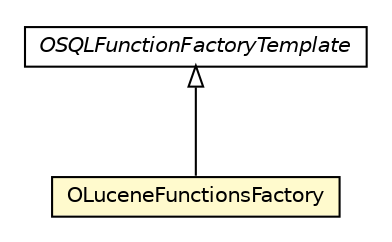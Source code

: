 #!/usr/local/bin/dot
#
# Class diagram 
# Generated by UMLGraph version R5_6-24-gf6e263 (http://www.umlgraph.org/)
#

digraph G {
	edge [fontname="Helvetica",fontsize=10,labelfontname="Helvetica",labelfontsize=10];
	node [fontname="Helvetica",fontsize=10,shape=plaintext];
	nodesep=0.25;
	ranksep=0.5;
	// com.orientechnologies.orient.core.sql.functions.OSQLFunctionFactoryTemplate
	c4330778 [label=<<table title="com.orientechnologies.orient.core.sql.functions.OSQLFunctionFactoryTemplate" border="0" cellborder="1" cellspacing="0" cellpadding="2" port="p" href="../../orient/core/sql/functions/OSQLFunctionFactoryTemplate.html">
		<tr><td><table border="0" cellspacing="0" cellpadding="1">
<tr><td align="center" balign="center"><font face="Helvetica-Oblique"> OSQLFunctionFactoryTemplate </font></td></tr>
		</table></td></tr>
		</table>>, URL="../../orient/core/sql/functions/OSQLFunctionFactoryTemplate.html", fontname="Helvetica", fontcolor="black", fontsize=10.0];
	// com.orientechnologies.lucene.functions.OLuceneFunctionsFactory
	c4332452 [label=<<table title="com.orientechnologies.lucene.functions.OLuceneFunctionsFactory" border="0" cellborder="1" cellspacing="0" cellpadding="2" port="p" bgcolor="lemonChiffon" href="./OLuceneFunctionsFactory.html">
		<tr><td><table border="0" cellspacing="0" cellpadding="1">
<tr><td align="center" balign="center"> OLuceneFunctionsFactory </td></tr>
		</table></td></tr>
		</table>>, URL="./OLuceneFunctionsFactory.html", fontname="Helvetica", fontcolor="black", fontsize=10.0];
	//com.orientechnologies.lucene.functions.OLuceneFunctionsFactory extends com.orientechnologies.orient.core.sql.functions.OSQLFunctionFactoryTemplate
	c4330778:p -> c4332452:p [dir=back,arrowtail=empty];
}

